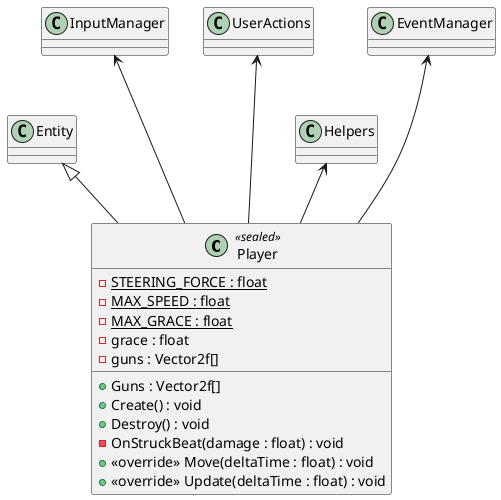 @startuml
class Player <<sealed>> {
    - {static} STEERING_FORCE : float
    - {static} MAX_SPEED : float
    - {static} MAX_GRACE : float
    - grace : float
    - guns : Vector2f[]
    + {method} Guns : Vector2f[]
    + Create() : void
    + Destroy() : void
    - OnStruckBeat(damage : float) : void
    + <<override>> Move(deltaTime : float) : void
    + <<override>> Update(deltaTime : float) : void
}
Entity <|-- Player
InputManager <--- Player
UserActions <--- Player
Helpers <-- Player
EventManager <--- Player
@enduml
